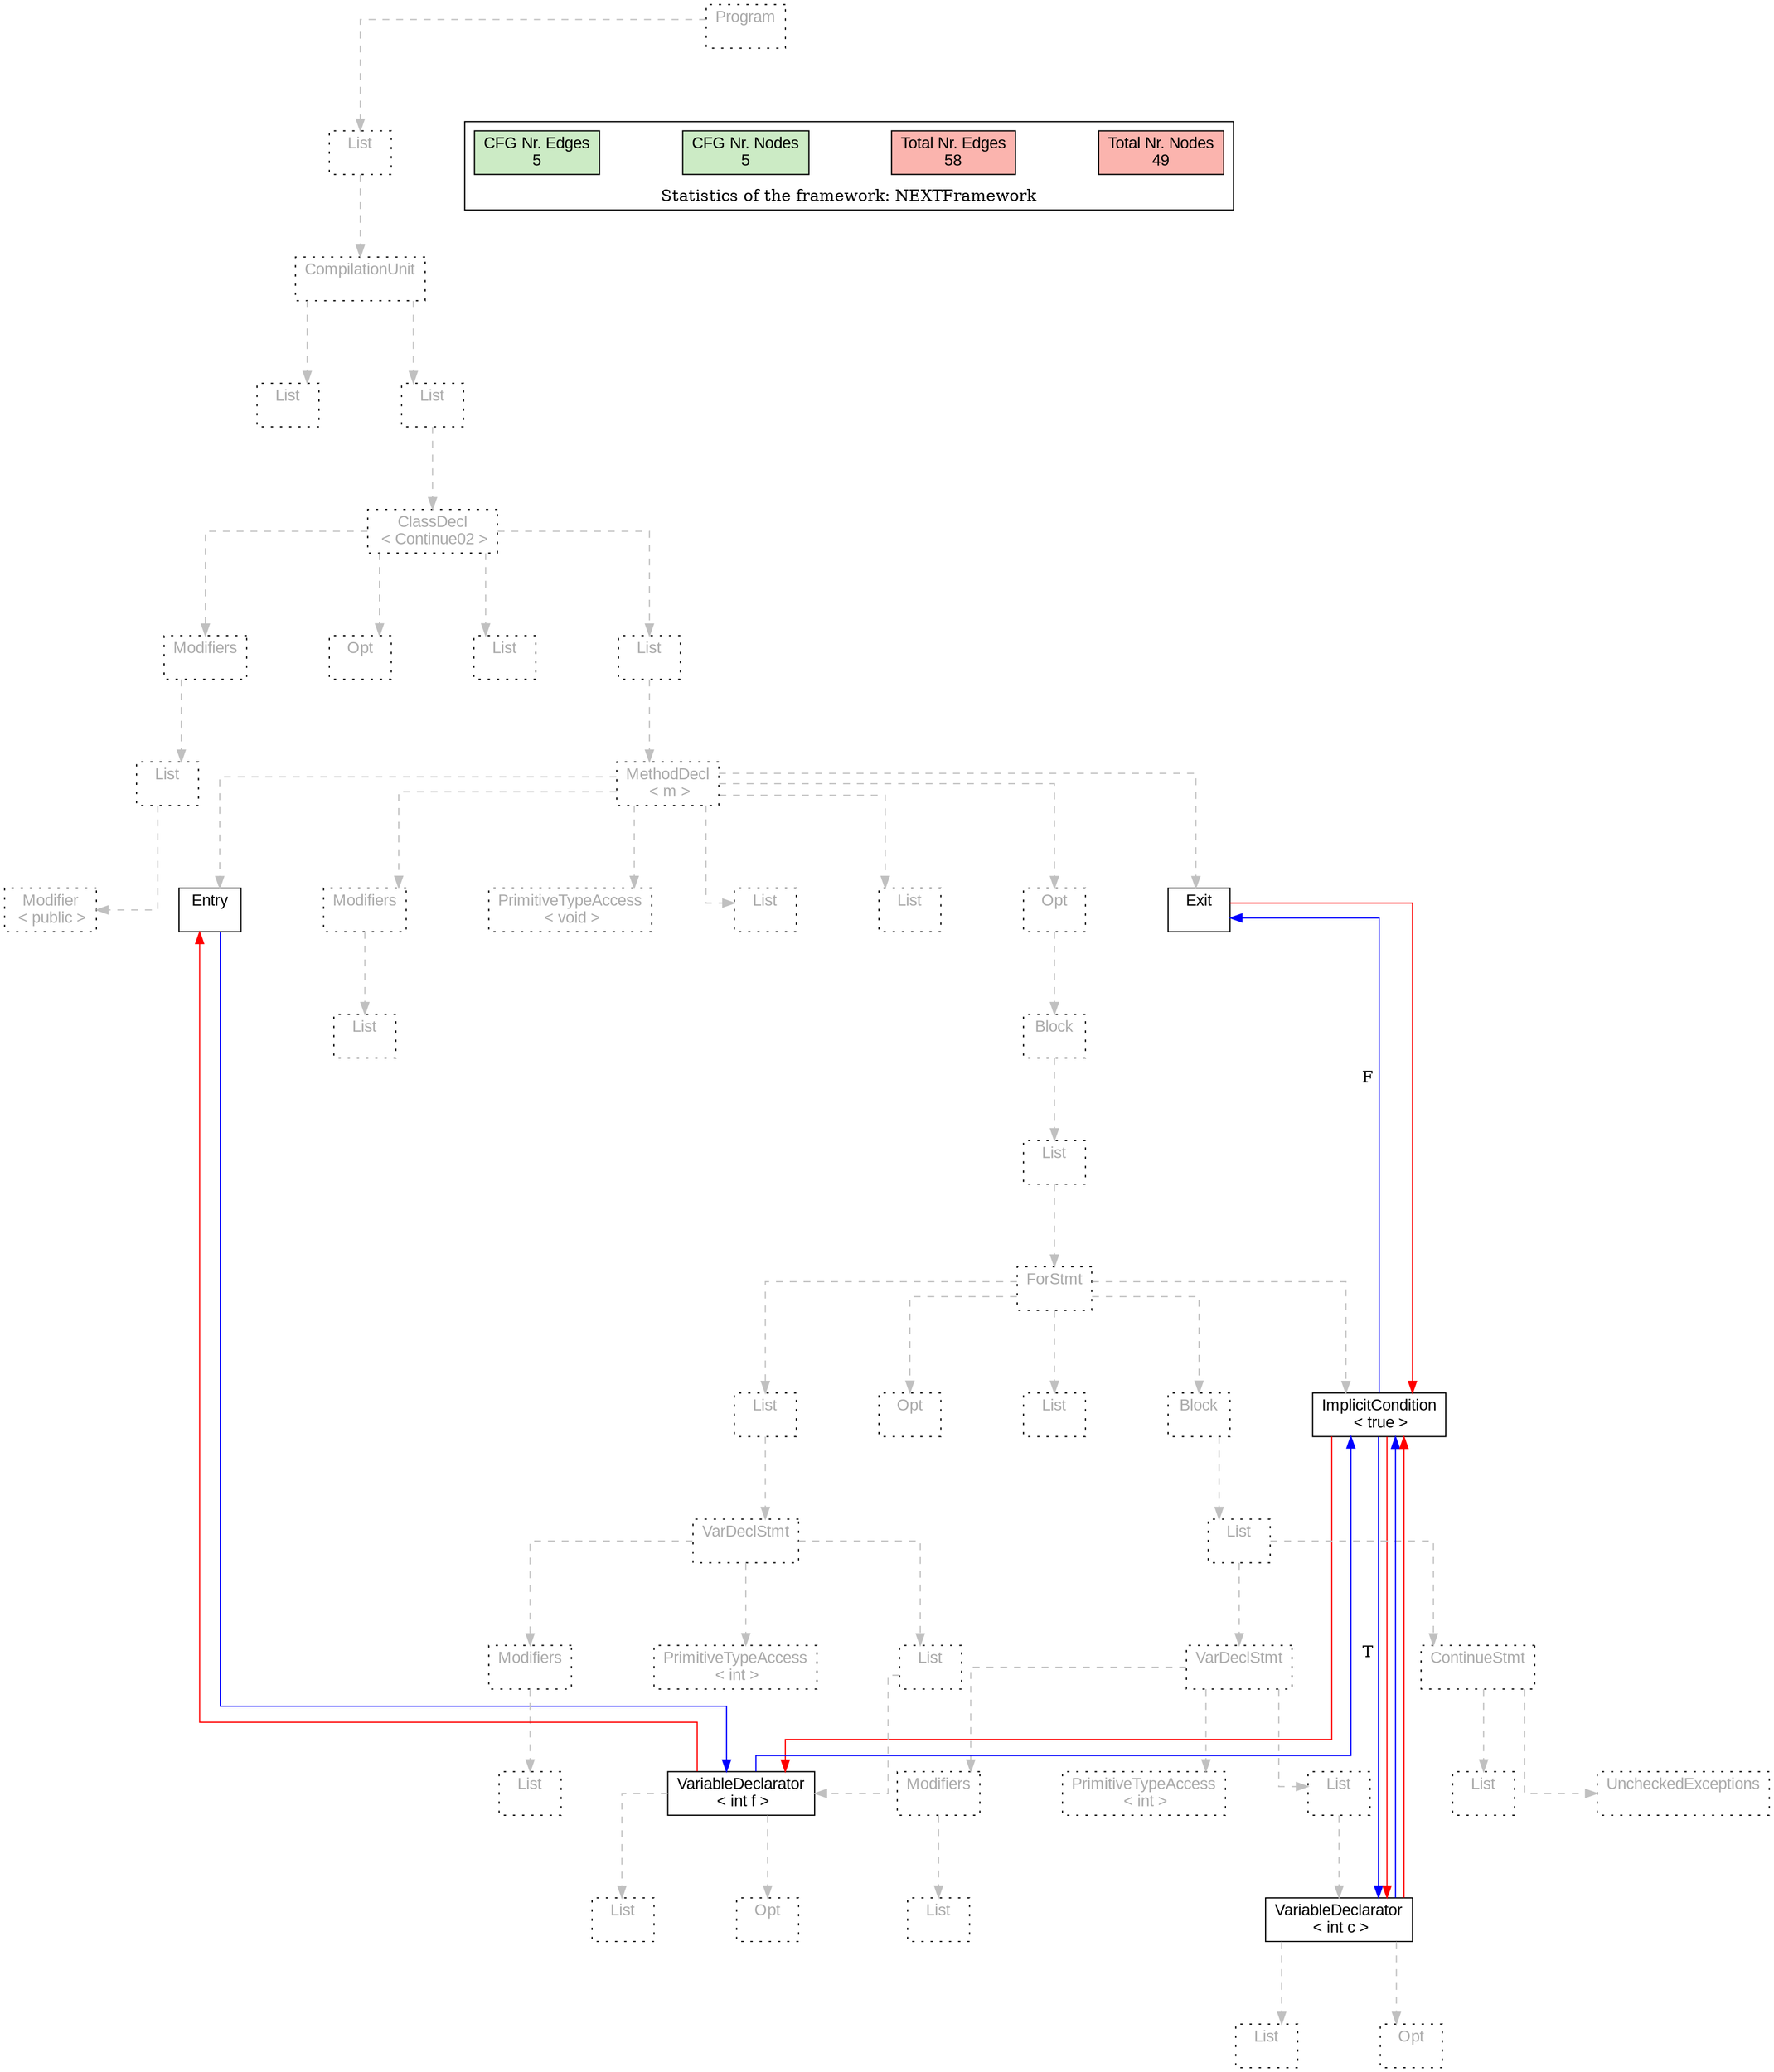 digraph G {
graph [splines=ortho, nodesep="1", ranksep="1"]
node [shape=rect, fontname=Arial];
{ rank = same; "Program[0]"}
{ rank = same; "List[1]"}
{ rank = same; "CompilationUnit[2]"}
{ rank = same; "List[3]"; "List[4]"}
{ rank = same; "ClassDecl[5]"}
{ rank = same; "Modifiers[6]"; "Opt[9]"; "List[10]"; "List[11]"}
{ rank = same; "List[7]"; "MethodDecl[12]"}
{ rank = same; "Modifier[8]"; "Entry[13]"; "Modifiers[14]"; "PrimitiveTypeAccess[16]"; "List[17]"; "List[18]"; "Opt[19]"; "Exit[20]"}
{ rank = same; "List[15]"; "Block[20]"}
{ rank = same; "List[21]"}
{ rank = same; "ForStmt[22]"}
{ rank = same; "List[23]"; "Opt[32]"; "List[33]"; "Block[34]"; "ImplicitCondition[47]"}
{ rank = same; "VarDeclStmt[24]"; "List[35]"}
{ rank = same; "Modifiers[25]"; "PrimitiveTypeAccess[27]"; "List[28]"; "VarDeclStmt[36]"; "ContinueStmt[44]"}
{ rank = same; "List[26]"; "VariableDeclarator[29]"; "Modifiers[37]"; "PrimitiveTypeAccess[39]"; "List[40]"; "List[46]"; "UncheckedExceptions[45]"}
{ rank = same; "List[30]"; "Opt[31]"; "List[38]"; "VariableDeclarator[41]"}
{ rank = same; "List[42]"; "Opt[43]"}
"Program[0]" [label="Program\n ", style= dotted   fillcolor="#eeeeee" fontcolor="#aaaaaa"  ]
"List[1]" [label="List\n ", style= dotted   fillcolor="#eeeeee" fontcolor="#aaaaaa"  ]
"CompilationUnit[2]" [label="CompilationUnit\n ", style= dotted   fillcolor="#eeeeee" fontcolor="#aaaaaa"  ]
"List[3]" [label="List\n ", style= dotted   fillcolor="#eeeeee" fontcolor="#aaaaaa"  ]
"List[4]" [label="List\n ", style= dotted   fillcolor="#eeeeee" fontcolor="#aaaaaa"  ]
"ClassDecl[5]" [label="ClassDecl\n < Continue02 >", style= dotted   fillcolor="#eeeeee" fontcolor="#aaaaaa"  ]
"Modifiers[6]" [label="Modifiers\n ", style= dotted   fillcolor="#eeeeee" fontcolor="#aaaaaa"  ]
"List[7]" [label="List\n ", style= dotted   fillcolor="#eeeeee" fontcolor="#aaaaaa"  ]
"Modifier[8]" [label="Modifier\n < public >", style= dotted   fillcolor="#eeeeee" fontcolor="#aaaaaa"  ]
"Opt[9]" [label="Opt\n ", style= dotted   fillcolor="#eeeeee" fontcolor="#aaaaaa"  ]
"List[10]" [label="List\n ", style= dotted   fillcolor="#eeeeee" fontcolor="#aaaaaa"  ]
"List[11]" [label="List\n ", style= dotted   fillcolor="#eeeeee" fontcolor="#aaaaaa"  ]
"MethodDecl[12]" [label="MethodDecl\n < m >", style= dotted   fillcolor="#eeeeee" fontcolor="#aaaaaa"  ]
"Entry[13]" [label="Entry\n ", fillcolor=white   style=filled  ]
"Modifiers[14]" [label="Modifiers\n ", style= dotted   fillcolor="#eeeeee" fontcolor="#aaaaaa"  ]
"List[15]" [label="List\n ", style= dotted   fillcolor="#eeeeee" fontcolor="#aaaaaa"  ]
"PrimitiveTypeAccess[16]" [label="PrimitiveTypeAccess\n < void >", style= dotted   fillcolor="#eeeeee" fontcolor="#aaaaaa"  ]
"List[17]" [label="List\n ", style= dotted   fillcolor="#eeeeee" fontcolor="#aaaaaa"  ]
"List[18]" [label="List\n ", style= dotted   fillcolor="#eeeeee" fontcolor="#aaaaaa"  ]
"Opt[19]" [label="Opt\n ", style= dotted   fillcolor="#eeeeee" fontcolor="#aaaaaa"  ]
"Block[20]" [label="Block\n ", style= dotted   fillcolor="#eeeeee" fontcolor="#aaaaaa"  ]
"List[21]" [label="List\n ", style= dotted   fillcolor="#eeeeee" fontcolor="#aaaaaa"  ]
"ForStmt[22]" [label="ForStmt\n ", style= dotted   fillcolor="#eeeeee" fontcolor="#aaaaaa"  ]
"List[23]" [label="List\n ", style= dotted   fillcolor="#eeeeee" fontcolor="#aaaaaa"  ]
"VarDeclStmt[24]" [label="VarDeclStmt\n ", style= dotted   fillcolor="#eeeeee" fontcolor="#aaaaaa"  ]
"Modifiers[25]" [label="Modifiers\n ", style= dotted   fillcolor="#eeeeee" fontcolor="#aaaaaa"  ]
"List[26]" [label="List\n ", style= dotted   fillcolor="#eeeeee" fontcolor="#aaaaaa"  ]
"PrimitiveTypeAccess[27]" [label="PrimitiveTypeAccess\n < int >", style= dotted   fillcolor="#eeeeee" fontcolor="#aaaaaa"  ]
"List[28]" [label="List\n ", style= dotted   fillcolor="#eeeeee" fontcolor="#aaaaaa"  ]
"VariableDeclarator[29]" [label="VariableDeclarator\n < int f >", fillcolor=white   style=filled  ]
"List[30]" [label="List\n ", style= dotted   fillcolor="#eeeeee" fontcolor="#aaaaaa"  ]
"Opt[31]" [label="Opt\n ", style= dotted   fillcolor="#eeeeee" fontcolor="#aaaaaa"  ]
"Opt[32]" [label="Opt\n ", style= dotted   fillcolor="#eeeeee" fontcolor="#aaaaaa"  ]
"List[33]" [label="List\n ", style= dotted   fillcolor="#eeeeee" fontcolor="#aaaaaa"  ]
"Block[34]" [label="Block\n ", style= dotted   fillcolor="#eeeeee" fontcolor="#aaaaaa"  ]
"List[35]" [label="List\n ", style= dotted   fillcolor="#eeeeee" fontcolor="#aaaaaa"  ]
"VarDeclStmt[36]" [label="VarDeclStmt\n ", style= dotted   fillcolor="#eeeeee" fontcolor="#aaaaaa"  ]
"Modifiers[37]" [label="Modifiers\n ", style= dotted   fillcolor="#eeeeee" fontcolor="#aaaaaa"  ]
"List[38]" [label="List\n ", style= dotted   fillcolor="#eeeeee" fontcolor="#aaaaaa"  ]
"PrimitiveTypeAccess[39]" [label="PrimitiveTypeAccess\n < int >", style= dotted   fillcolor="#eeeeee" fontcolor="#aaaaaa"  ]
"List[40]" [label="List\n ", style= dotted   fillcolor="#eeeeee" fontcolor="#aaaaaa"  ]
"VariableDeclarator[41]" [label="VariableDeclarator\n < int c >", fillcolor=white   style=filled  ]
"List[42]" [label="List\n ", style= dotted   fillcolor="#eeeeee" fontcolor="#aaaaaa"  ]
"Opt[43]" [label="Opt\n ", style= dotted   fillcolor="#eeeeee" fontcolor="#aaaaaa"  ]
"ContinueStmt[44]" [label="ContinueStmt\n ", style= dotted   fillcolor="#eeeeee" fontcolor="#aaaaaa"  ]
"List[46]" [label="List\n ", style= dotted   fillcolor="#eeeeee" fontcolor="#aaaaaa"  ]
"UncheckedExceptions[45]" [label="UncheckedExceptions\n ", style= dotted   fillcolor="#eeeeee" fontcolor="#aaaaaa"  ]
"ImplicitCondition[47]" [label="ImplicitCondition\n < true >", fillcolor=white   style=filled  ]
"Exit[20]" [label="Exit\n ", fillcolor=white   style=filled  ]
"CompilationUnit[2]" -> "List[3]" [style=dashed, color=gray]
"List[7]" -> "Modifier[8]" [style=dashed, color=gray]
"Modifiers[6]" -> "List[7]" [style=dashed, color=gray]
"ClassDecl[5]" -> "Modifiers[6]" [style=dashed, color=gray]
"ClassDecl[5]" -> "Opt[9]" [style=dashed, color=gray]
"ClassDecl[5]" -> "List[10]" [style=dashed, color=gray]
"MethodDecl[12]" -> "Entry[13]" [style=dashed, color=gray]
"Modifiers[14]" -> "List[15]" [style=dashed, color=gray]
"MethodDecl[12]" -> "Modifiers[14]" [style=dashed, color=gray]
"MethodDecl[12]" -> "PrimitiveTypeAccess[16]" [style=dashed, color=gray]
"MethodDecl[12]" -> "List[17]" [style=dashed, color=gray]
"MethodDecl[12]" -> "List[18]" [style=dashed, color=gray]
"Modifiers[25]" -> "List[26]" [style=dashed, color=gray]
"VarDeclStmt[24]" -> "Modifiers[25]" [style=dashed, color=gray]
"VarDeclStmt[24]" -> "PrimitiveTypeAccess[27]" [style=dashed, color=gray]
"VariableDeclarator[29]" -> "List[30]" [style=dashed, color=gray]
"VariableDeclarator[29]" -> "Opt[31]" [style=dashed, color=gray]
"List[28]" -> "VariableDeclarator[29]" [style=dashed, color=gray]
"VarDeclStmt[24]" -> "List[28]" [style=dashed, color=gray]
"List[23]" -> "VarDeclStmt[24]" [style=dashed, color=gray]
"ForStmt[22]" -> "List[23]" [style=dashed, color=gray]
"ForStmt[22]" -> "Opt[32]" [style=dashed, color=gray]
"ForStmt[22]" -> "List[33]" [style=dashed, color=gray]
"Modifiers[37]" -> "List[38]" [style=dashed, color=gray]
"VarDeclStmt[36]" -> "Modifiers[37]" [style=dashed, color=gray]
"VarDeclStmt[36]" -> "PrimitiveTypeAccess[39]" [style=dashed, color=gray]
"VariableDeclarator[41]" -> "List[42]" [style=dashed, color=gray]
"VariableDeclarator[41]" -> "Opt[43]" [style=dashed, color=gray]
"List[40]" -> "VariableDeclarator[41]" [style=dashed, color=gray]
"VarDeclStmt[36]" -> "List[40]" [style=dashed, color=gray]
"List[35]" -> "VarDeclStmt[36]" [style=dashed, color=gray]
"ContinueStmt[44]" -> "List[46]" [style=dashed, color=gray]
"ContinueStmt[44]" -> "UncheckedExceptions[45]" [style=dashed, color=gray]
"List[35]" -> "ContinueStmt[44]" [style=dashed, color=gray]
"Block[34]" -> "List[35]" [style=dashed, color=gray]
"ForStmt[22]" -> "Block[34]" [style=dashed, color=gray]
"ForStmt[22]" -> "ImplicitCondition[47]" [style=dashed, color=gray]
"List[21]" -> "ForStmt[22]" [style=dashed, color=gray]
"Block[20]" -> "List[21]" [style=dashed, color=gray]
"Opt[19]" -> "Block[20]" [style=dashed, color=gray]
"MethodDecl[12]" -> "Opt[19]" [style=dashed, color=gray]
"MethodDecl[12]" -> "Exit[20]" [style=dashed, color=gray]
"List[11]" -> "MethodDecl[12]" [style=dashed, color=gray]
"ClassDecl[5]" -> "List[11]" [style=dashed, color=gray]
"List[4]" -> "ClassDecl[5]" [style=dashed, color=gray]
"CompilationUnit[2]" -> "List[4]" [style=dashed, color=gray]
"List[1]" -> "CompilationUnit[2]" [style=dashed, color=gray]
"Program[0]" -> "List[1]" [style=dashed, color=gray]
"VariableDeclarator[41]" -> "ImplicitCondition[47]" [color=blue, constraint=false, xlabel=" "] 
"VariableDeclarator[41]" -> "ImplicitCondition[47]" [color=red, constraint=false]
"Exit[20]" -> "ImplicitCondition[47]" [color=red, constraint=false]
"ImplicitCondition[47]" -> "VariableDeclarator[41]" [color=blue, constraint=false, xlabel="T "] 
"ImplicitCondition[47]" -> "Exit[20]" [color=blue, constraint=false, xlabel="F "] 
"ImplicitCondition[47]" -> "VariableDeclarator[29]" [color=red, constraint=false]
"ImplicitCondition[47]" -> "VariableDeclarator[41]" [color=red, constraint=false]
"VariableDeclarator[29]" -> "ImplicitCondition[47]" [color=blue, constraint=false, xlabel=" "] 
"VariableDeclarator[29]" -> "Entry[13]" [color=red, constraint=false]
"Entry[13]" -> "VariableDeclarator[29]" [color=blue, constraint=false, xlabel=" "] 
"List[3]" -> "List[4]" [style=invis]
"Modifiers[6]" -> "Opt[9]" -> "List[10]" -> "List[11]" [style=invis]
"Entry[13]" -> "Modifiers[14]" -> "PrimitiveTypeAccess[16]" -> "List[17]" -> "List[18]" -> "Opt[19]" -> "Exit[20]" [style=invis]
"List[23]" -> "Opt[32]" -> "List[33]" -> "Block[34]" [style=invis]
"Modifiers[25]" -> "PrimitiveTypeAccess[27]" -> "List[28]" [style=invis]
"List[30]" -> "Opt[31]" [style=invis]
"VarDeclStmt[36]" -> "ContinueStmt[44]" [style=invis]
"Modifiers[37]" -> "PrimitiveTypeAccess[39]" -> "List[40]" [style=invis]
"List[42]" -> "Opt[43]" [style=invis]

subgraph cluster_legend {
{node [style=filled, fillcolor=1, colorscheme="pastel13"]
Nodes [label="Total Nr. Nodes
49", fillcolor=1]
Edges [label="Total Nr. Edges
58", fillcolor=1]
NodesCFG [label="CFG Nr. Nodes
5", fillcolor=3]
EdgesCFG [label="CFG Nr. Edges
5", fillcolor=3]
Nodes-> "Program[0]" -> NodesCFG  [style="invis"]
Edges -> "Program[0]" ->EdgesCFG [style="invis"]}
label = "Statistics of the framework: NEXTFramework"
style="solid"
ranksep=0.05
nodesep=0.01
labelloc = b
len=2
}}